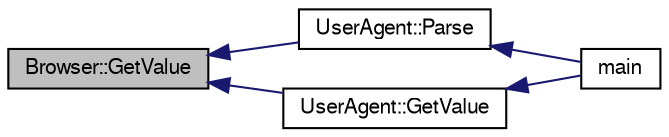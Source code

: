 digraph G
{
  bgcolor="transparent";
  edge [fontname="FreeSans",fontsize="10",labelfontname="FreeSans",labelfontsize="10"];
  node [fontname="FreeSans",fontsize="10",shape=record];
  rankdir="LR";
  Node1 [label="Browser::GetValue",height=0.2,width=0.4,color="black", fillcolor="grey75", style="filled" fontcolor="black"];
  Node1 -> Node2 [dir="back",color="midnightblue",fontsize="10",style="solid",fontname="FreeSans"];
  Node2 [label="UserAgent::Parse",height=0.2,width=0.4,color="black",URL="$classUserAgent.html#a27504a60836a504512776e8f30236175"];
  Node2 -> Node3 [dir="back",color="midnightblue",fontsize="10",style="solid",fontname="FreeSans"];
  Node3 [label="main",height=0.2,width=0.4,color="black",URL="$example_8cpp.html#a3c04138a5bfe5d72780bb7e82a18e627"];
  Node1 -> Node4 [dir="back",color="midnightblue",fontsize="10",style="solid",fontname="FreeSans"];
  Node4 [label="UserAgent::GetValue",height=0.2,width=0.4,color="black",URL="$classUserAgent.html#a15b20dfac07907ef9d7307486a49a42b"];
  Node4 -> Node3 [dir="back",color="midnightblue",fontsize="10",style="solid",fontname="FreeSans"];
}

